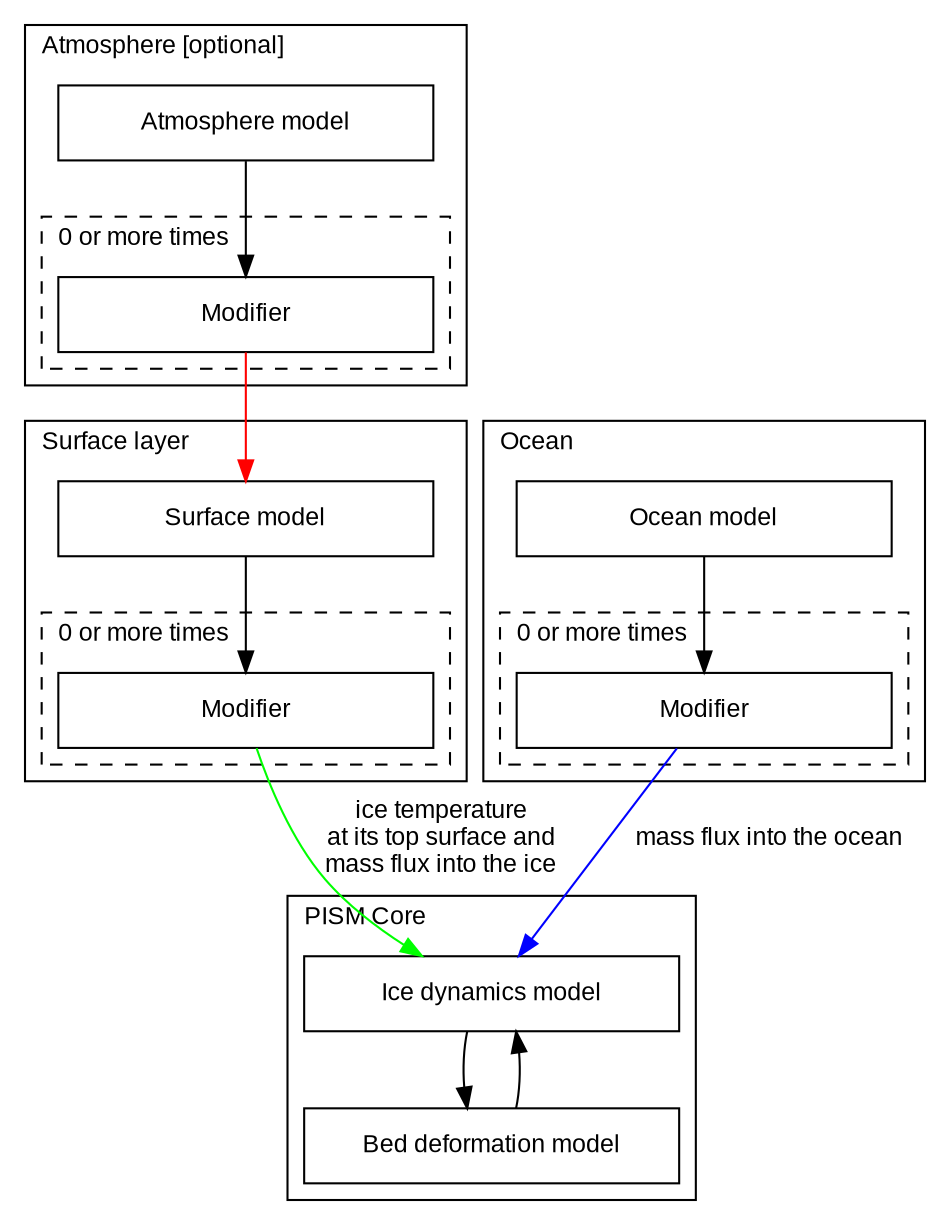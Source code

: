 digraph dataflow {
    graph [fontname=Arial fontsize=12 nodesep=0.5];
    node  [fontname=Arial fontsize=12 shape=box width=2.5];
    edge  [fontname=Arial fontsize=12];

    subgraph cluster_atmosphere {
	labeljust=l;
	label="Atmosphere [optional]";

	atm [label="Atmosphere model"];
	subgraph cluster_mod_a {
	    labeljust=l;
	    label="0 or more times";
	    style=dashed;
	    mod_a_node [label="Modifier"];
	}
	atm -> mod_a_node;
    }

    subgraph cluster_surface {
	labeljust=l;
	label="Surface layer";
	surf [label="Surface model"];
	subgraph cluster_mod_s {
	    labeljust=l;
	    label="0 or more times";
	    style=dashed;
	    mod_s_node [label="Modifier"];
	}
	surf->mod_s_node;
    }

    subgraph cluster_ocean {
	labeljust=l;
	label="Ocean";
	ocean [label="Ocean model"];
	subgraph cluster_mod_o {
	    labeljust=l;
	    label="0 or more times";
	    style=dashed;
	    mod_o_node [label="Modifier"];
	}
	ocean->mod_o_node;
    }

    subgraph cluster_pism {
	labeljust=l;
	label="PISM Core";
	ice [label="Ice dynamics model" rank=min];
 	bed [label="Bed deformation model" rank=max];
	ice -> bed;
	bed -> ice;

	mod_a_node -> surf [color="red"];
	/* there is a work-around at
         http://stackoverflow.com/questions/3450700/place-edge-label-on-the-other-side
       which might allow putting this label on the left side of the arrow,
       which would improve appearance; but mostly it makes me think we should
       switch to Tikz? */
	mod_s_node -> ice [color="green" label="ice temperature\nat its top surface and\nmass flux into the ice"];
	mod_o_node -> ice [color="blue" label="mass flux into the ocean"];

    }
}
